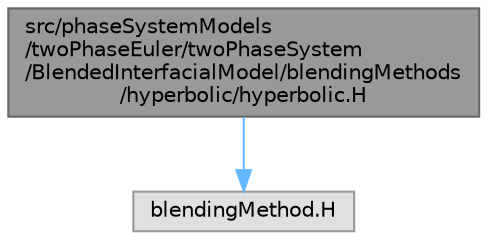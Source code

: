 digraph "src/phaseSystemModels/twoPhaseEuler/twoPhaseSystem/BlendedInterfacialModel/blendingMethods/hyperbolic/hyperbolic.H"
{
 // LATEX_PDF_SIZE
  bgcolor="transparent";
  edge [fontname=Helvetica,fontsize=10,labelfontname=Helvetica,labelfontsize=10];
  node [fontname=Helvetica,fontsize=10,shape=box,height=0.2,width=0.4];
  Node1 [id="Node000001",label="src/phaseSystemModels\l/twoPhaseEuler/twoPhaseSystem\l/BlendedInterfacialModel/blendingMethods\l/hyperbolic/hyperbolic.H",height=0.2,width=0.4,color="gray40", fillcolor="grey60", style="filled", fontcolor="black",tooltip=" "];
  Node1 -> Node2 [id="edge1_Node000001_Node000002",color="steelblue1",style="solid",tooltip=" "];
  Node2 [id="Node000002",label="blendingMethod.H",height=0.2,width=0.4,color="grey60", fillcolor="#E0E0E0", style="filled",tooltip=" "];
}
